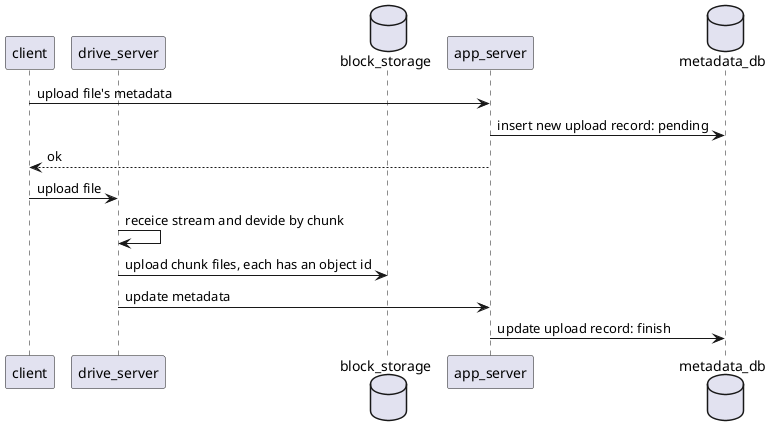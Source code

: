 @startuml
participant client as client
participant drive_server as drive
database block_storage as block
participant app_server as app
database metadata_db as meta

client -> app: upload file's metadata
app -> meta: insert new upload record: pending
app --> client: ok
client -> drive: upload file
drive -> drive: receice stream and devide by chunk
drive -> block: upload chunk files, each has an object id
drive -> app: update metadata
app -> meta: update upload record: finish
@enduml